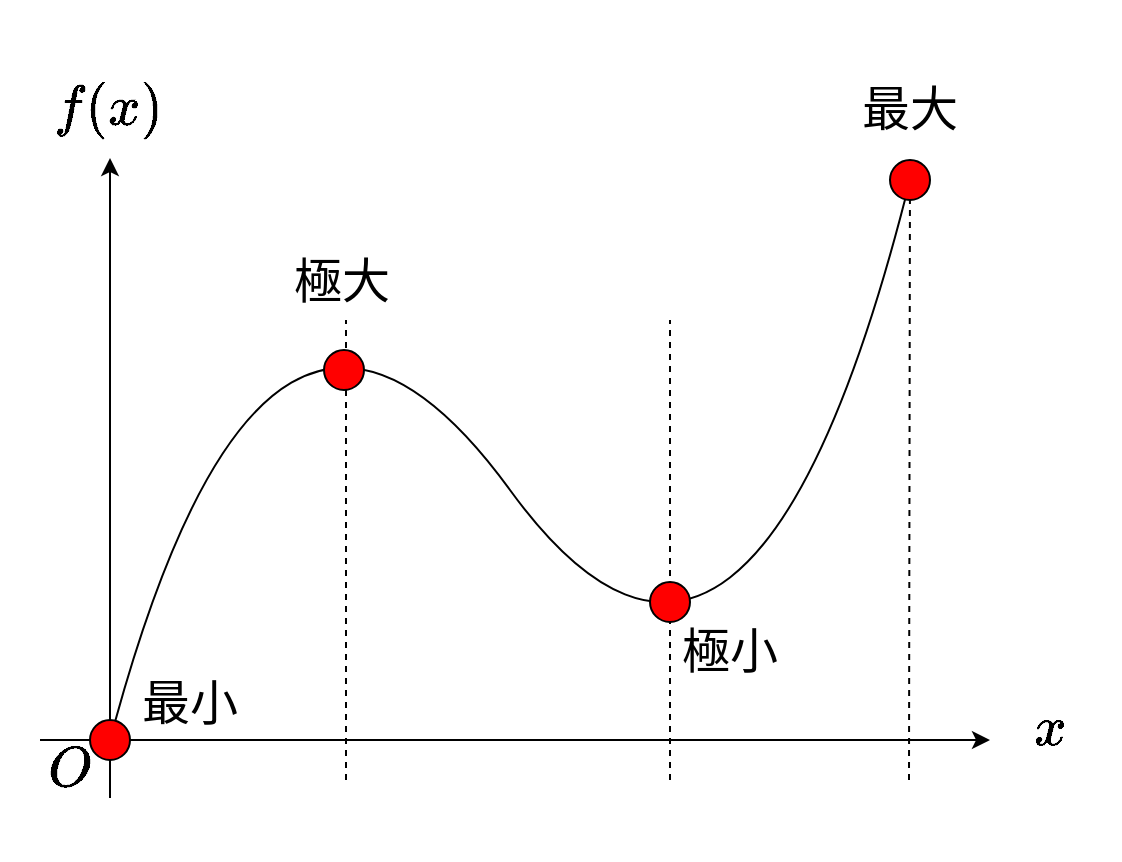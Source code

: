 <mxfile version="26.0.15">
  <diagram id="yXtFEdph1rZkxpV_wKKv" name="ページ1">
    <mxGraphModel dx="1195" dy="725" grid="1" gridSize="10" guides="1" tooltips="1" connect="1" arrows="1" fold="1" page="1" pageScale="1" pageWidth="580" pageHeight="450" background="#ffffff" math="1" shadow="0">
      <root>
        <mxCell id="0" />
        <mxCell id="1" parent="0" />
        <mxCell id="Yd8q_fSueZZB_jAQ2kAG-34" value="" style="rounded=0;whiteSpace=wrap;html=1;strokeColor=none;" vertex="1" parent="1">
          <mxGeometry x="10" y="10" width="560" height="430" as="geometry" />
        </mxCell>
        <mxCell id="Yd8q_fSueZZB_jAQ2kAG-1" value="" style="endArrow=classic;html=1;rounded=0;" edge="1" parent="1">
          <mxGeometry width="50" height="50" relative="1" as="geometry">
            <mxPoint x="65" y="409" as="sourcePoint" />
            <mxPoint x="65" y="89" as="targetPoint" />
          </mxGeometry>
        </mxCell>
        <mxCell id="Yd8q_fSueZZB_jAQ2kAG-2" value="" style="endArrow=classic;html=1;rounded=0;exitX=0.25;exitY=0;exitDx=0;exitDy=0;" edge="1" parent="1" source="Yd8q_fSueZZB_jAQ2kAG-32">
          <mxGeometry width="50" height="50" relative="1" as="geometry">
            <mxPoint x="55" y="380" as="sourcePoint" />
            <mxPoint x="505" y="380" as="targetPoint" />
          </mxGeometry>
        </mxCell>
        <mxCell id="Yd8q_fSueZZB_jAQ2kAG-3" value="`f(x)`" style="text;html=1;align=center;verticalAlign=middle;whiteSpace=wrap;rounded=0;fontSize=24;" vertex="1" parent="1">
          <mxGeometry x="34" y="50" width="60" height="30" as="geometry" />
        </mxCell>
        <mxCell id="Yd8q_fSueZZB_jAQ2kAG-4" value="`x`" style="text;html=1;align=center;verticalAlign=middle;whiteSpace=wrap;rounded=0;fontSize=24;" vertex="1" parent="1">
          <mxGeometry x="505" y="360" width="60" height="30" as="geometry" />
        </mxCell>
        <mxCell id="Yd8q_fSueZZB_jAQ2kAG-5" value="" style="endArrow=none;html=1;rounded=0;curved=1;" edge="1" parent="1" source="Yd8q_fSueZZB_jAQ2kAG-10">
          <mxGeometry width="50" height="50" relative="1" as="geometry">
            <mxPoint x="65" y="380" as="sourcePoint" />
            <mxPoint x="465" y="100" as="targetPoint" />
            <Array as="points">
              <mxPoint x="145" y="90" />
              <mxPoint x="385" y="420" />
            </Array>
          </mxGeometry>
        </mxCell>
        <mxCell id="Yd8q_fSueZZB_jAQ2kAG-6" value="" style="endArrow=none;dashed=1;html=1;rounded=0;" edge="1" parent="1">
          <mxGeometry width="50" height="50" relative="1" as="geometry">
            <mxPoint x="183" y="400" as="sourcePoint" />
            <mxPoint x="183" y="170" as="targetPoint" />
          </mxGeometry>
        </mxCell>
        <mxCell id="Yd8q_fSueZZB_jAQ2kAG-11" value="" style="endArrow=none;html=1;rounded=0;curved=1;" edge="1" parent="1" target="Yd8q_fSueZZB_jAQ2kAG-10">
          <mxGeometry width="50" height="50" relative="1" as="geometry">
            <mxPoint x="65" y="380" as="sourcePoint" />
            <mxPoint x="465" y="100" as="targetPoint" />
            <Array as="points" />
          </mxGeometry>
        </mxCell>
        <mxCell id="Yd8q_fSueZZB_jAQ2kAG-10" value="" style="ellipse;whiteSpace=wrap;html=1;aspect=fixed;fillColor=#FF0000;" vertex="1" parent="1">
          <mxGeometry x="55" y="370" width="20" height="20" as="geometry" />
        </mxCell>
        <mxCell id="Yd8q_fSueZZB_jAQ2kAG-23" value="" style="endArrow=none;dashed=1;html=1;rounded=0;" edge="1" parent="1">
          <mxGeometry width="50" height="50" relative="1" as="geometry">
            <mxPoint x="345" y="400" as="sourcePoint" />
            <mxPoint x="345" y="170" as="targetPoint" />
          </mxGeometry>
        </mxCell>
        <mxCell id="Yd8q_fSueZZB_jAQ2kAG-24" value="" style="endArrow=none;dashed=1;html=1;rounded=0;entryX=0.5;entryY=0;entryDx=0;entryDy=0;" edge="1" parent="1" target="Yd8q_fSueZZB_jAQ2kAG-19">
          <mxGeometry width="50" height="50" relative="1" as="geometry">
            <mxPoint x="464.5" y="400" as="sourcePoint" />
            <mxPoint x="464.5" y="170" as="targetPoint" />
          </mxGeometry>
        </mxCell>
        <mxCell id="Yd8q_fSueZZB_jAQ2kAG-19" value="" style="ellipse;whiteSpace=wrap;html=1;aspect=fixed;fillColor=#FF0000;" vertex="1" parent="1">
          <mxGeometry x="455" y="90" width="20" height="20" as="geometry" />
        </mxCell>
        <mxCell id="Yd8q_fSueZZB_jAQ2kAG-18" value="" style="ellipse;whiteSpace=wrap;html=1;aspect=fixed;fillColor=#FF0000;" vertex="1" parent="1">
          <mxGeometry x="335" y="301" width="20" height="20" as="geometry" />
        </mxCell>
        <mxCell id="Yd8q_fSueZZB_jAQ2kAG-15" value="" style="ellipse;whiteSpace=wrap;html=1;aspect=fixed;fillColor=#FF0000;" vertex="1" parent="1">
          <mxGeometry x="172" y="185" width="20" height="20" as="geometry" />
        </mxCell>
        <mxCell id="Yd8q_fSueZZB_jAQ2kAG-25" value="最大" style="text;html=1;align=center;verticalAlign=middle;whiteSpace=wrap;rounded=0;fontSize=24;" vertex="1" parent="1">
          <mxGeometry x="435" y="50" width="60" height="30" as="geometry" />
        </mxCell>
        <mxCell id="Yd8q_fSueZZB_jAQ2kAG-26" value="極小" style="text;html=1;align=center;verticalAlign=middle;whiteSpace=wrap;rounded=0;fontSize=24;" vertex="1" parent="1">
          <mxGeometry x="345" y="321" width="60" height="30" as="geometry" />
        </mxCell>
        <mxCell id="Yd8q_fSueZZB_jAQ2kAG-27" value="極大" style="text;html=1;align=center;verticalAlign=middle;whiteSpace=wrap;rounded=0;fontSize=24;" vertex="1" parent="1">
          <mxGeometry x="151" y="136" width="60" height="30" as="geometry" />
        </mxCell>
        <mxCell id="Yd8q_fSueZZB_jAQ2kAG-29" value="最小" style="text;html=1;align=center;verticalAlign=middle;whiteSpace=wrap;rounded=0;fontSize=24;" vertex="1" parent="1">
          <mxGeometry x="75" y="347" width="60" height="30" as="geometry" />
        </mxCell>
        <mxCell id="Yd8q_fSueZZB_jAQ2kAG-32" value="`O`" style="text;html=1;align=center;verticalAlign=middle;whiteSpace=wrap;rounded=0;fontSize=24;" vertex="1" parent="1">
          <mxGeometry x="15" y="380" width="60" height="30" as="geometry" />
        </mxCell>
      </root>
    </mxGraphModel>
  </diagram>
</mxfile>
